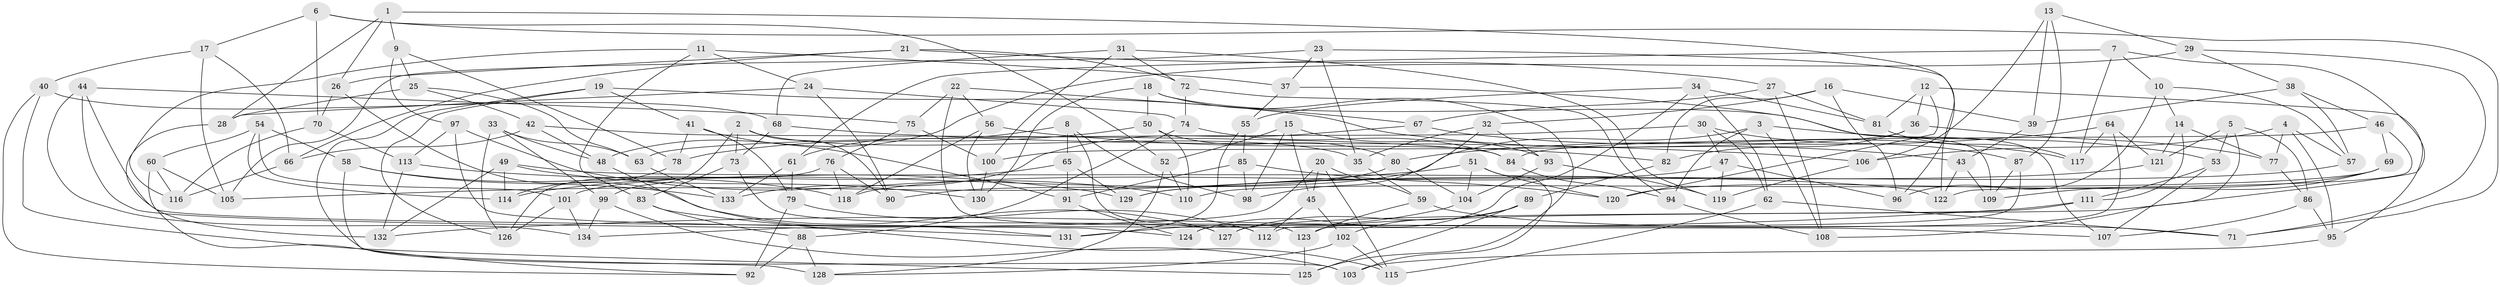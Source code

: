 // Generated by graph-tools (version 1.1) at 2025/50/03/09/25 03:50:48]
// undirected, 134 vertices, 268 edges
graph export_dot {
graph [start="1"]
  node [color=gray90,style=filled];
  1;
  2;
  3;
  4;
  5;
  6;
  7;
  8;
  9;
  10;
  11;
  12;
  13;
  14;
  15;
  16;
  17;
  18;
  19;
  20;
  21;
  22;
  23;
  24;
  25;
  26;
  27;
  28;
  29;
  30;
  31;
  32;
  33;
  34;
  35;
  36;
  37;
  38;
  39;
  40;
  41;
  42;
  43;
  44;
  45;
  46;
  47;
  48;
  49;
  50;
  51;
  52;
  53;
  54;
  55;
  56;
  57;
  58;
  59;
  60;
  61;
  62;
  63;
  64;
  65;
  66;
  67;
  68;
  69;
  70;
  71;
  72;
  73;
  74;
  75;
  76;
  77;
  78;
  79;
  80;
  81;
  82;
  83;
  84;
  85;
  86;
  87;
  88;
  89;
  90;
  91;
  92;
  93;
  94;
  95;
  96;
  97;
  98;
  99;
  100;
  101;
  102;
  103;
  104;
  105;
  106;
  107;
  108;
  109;
  110;
  111;
  112;
  113;
  114;
  115;
  116;
  117;
  118;
  119;
  120;
  121;
  122;
  123;
  124;
  125;
  126;
  127;
  128;
  129;
  130;
  131;
  132;
  133;
  134;
  1 -- 96;
  1 -- 28;
  1 -- 9;
  1 -- 26;
  2 -- 73;
  2 -- 99;
  2 -- 90;
  2 -- 35;
  3 -- 94;
  3 -- 108;
  3 -- 90;
  3 -- 53;
  4 -- 77;
  4 -- 95;
  4 -- 106;
  4 -- 57;
  5 -- 121;
  5 -- 108;
  5 -- 86;
  5 -- 53;
  6 -- 52;
  6 -- 71;
  6 -- 70;
  6 -- 17;
  7 -- 61;
  7 -- 10;
  7 -- 123;
  7 -- 117;
  8 -- 123;
  8 -- 98;
  8 -- 65;
  8 -- 61;
  9 -- 25;
  9 -- 78;
  9 -- 97;
  10 -- 14;
  10 -- 57;
  10 -- 96;
  11 -- 83;
  11 -- 116;
  11 -- 37;
  11 -- 24;
  12 -- 120;
  12 -- 36;
  12 -- 95;
  12 -- 81;
  13 -- 106;
  13 -- 39;
  13 -- 29;
  13 -- 87;
  14 -- 111;
  14 -- 77;
  14 -- 121;
  15 -- 98;
  15 -- 52;
  15 -- 93;
  15 -- 45;
  16 -- 39;
  16 -- 96;
  16 -- 32;
  16 -- 82;
  17 -- 66;
  17 -- 105;
  17 -- 40;
  18 -- 107;
  18 -- 130;
  18 -- 50;
  18 -- 125;
  19 -- 41;
  19 -- 43;
  19 -- 103;
  19 -- 126;
  20 -- 59;
  20 -- 134;
  20 -- 115;
  20 -- 45;
  21 -- 66;
  21 -- 27;
  21 -- 26;
  21 -- 72;
  22 -- 112;
  22 -- 75;
  22 -- 56;
  22 -- 67;
  23 -- 122;
  23 -- 105;
  23 -- 35;
  23 -- 37;
  24 -- 90;
  24 -- 28;
  24 -- 74;
  25 -- 63;
  25 -- 28;
  25 -- 42;
  26 -- 127;
  26 -- 70;
  27 -- 67;
  27 -- 81;
  27 -- 108;
  28 -- 132;
  29 -- 71;
  29 -- 48;
  29 -- 38;
  30 -- 47;
  30 -- 87;
  30 -- 62;
  30 -- 63;
  31 -- 68;
  31 -- 72;
  31 -- 100;
  31 -- 119;
  32 -- 35;
  32 -- 98;
  32 -- 93;
  33 -- 48;
  33 -- 126;
  33 -- 99;
  33 -- 63;
  34 -- 62;
  34 -- 124;
  34 -- 55;
  34 -- 81;
  35 -- 59;
  36 -- 100;
  36 -- 82;
  36 -- 77;
  37 -- 55;
  37 -- 109;
  38 -- 57;
  38 -- 39;
  38 -- 46;
  39 -- 43;
  40 -- 92;
  40 -- 68;
  40 -- 125;
  41 -- 78;
  41 -- 79;
  41 -- 91;
  42 -- 48;
  42 -- 84;
  42 -- 66;
  43 -- 122;
  43 -- 109;
  44 -- 107;
  44 -- 75;
  44 -- 134;
  44 -- 131;
  45 -- 112;
  45 -- 102;
  46 -- 84;
  46 -- 69;
  46 -- 122;
  47 -- 118;
  47 -- 119;
  47 -- 96;
  48 -- 131;
  49 -- 132;
  49 -- 122;
  49 -- 114;
  49 -- 130;
  50 -- 80;
  50 -- 110;
  50 -- 78;
  51 -- 105;
  51 -- 104;
  51 -- 120;
  51 -- 103;
  52 -- 110;
  52 -- 128;
  53 -- 107;
  53 -- 111;
  54 -- 101;
  54 -- 114;
  54 -- 60;
  54 -- 58;
  55 -- 85;
  55 -- 131;
  56 -- 130;
  56 -- 82;
  56 -- 118;
  57 -- 129;
  58 -- 118;
  58 -- 133;
  58 -- 128;
  59 -- 123;
  59 -- 71;
  60 -- 105;
  60 -- 92;
  60 -- 116;
  61 -- 133;
  61 -- 79;
  62 -- 115;
  62 -- 71;
  63 -- 133;
  64 -- 117;
  64 -- 121;
  64 -- 112;
  64 -- 80;
  65 -- 91;
  65 -- 129;
  65 -- 114;
  66 -- 116;
  67 -- 133;
  67 -- 117;
  68 -- 106;
  68 -- 73;
  69 -- 109;
  69 -- 120;
  69 -- 110;
  70 -- 116;
  70 -- 113;
  72 -- 74;
  72 -- 94;
  73 -- 127;
  73 -- 83;
  74 -- 84;
  74 -- 88;
  75 -- 100;
  75 -- 76;
  76 -- 90;
  76 -- 126;
  76 -- 118;
  77 -- 86;
  78 -- 114;
  79 -- 92;
  79 -- 112;
  80 -- 101;
  80 -- 104;
  81 -- 117;
  82 -- 89;
  83 -- 88;
  83 -- 115;
  84 -- 94;
  85 -- 120;
  85 -- 91;
  85 -- 98;
  86 -- 95;
  86 -- 107;
  87 -- 109;
  87 -- 124;
  88 -- 128;
  88 -- 92;
  89 -- 102;
  89 -- 125;
  89 -- 127;
  91 -- 124;
  93 -- 119;
  93 -- 104;
  94 -- 108;
  95 -- 103;
  97 -- 110;
  97 -- 124;
  97 -- 113;
  99 -- 103;
  99 -- 134;
  100 -- 130;
  101 -- 134;
  101 -- 126;
  102 -- 115;
  102 -- 128;
  104 -- 131;
  106 -- 119;
  111 -- 132;
  111 -- 127;
  113 -- 129;
  113 -- 132;
  121 -- 129;
  123 -- 125;
}
